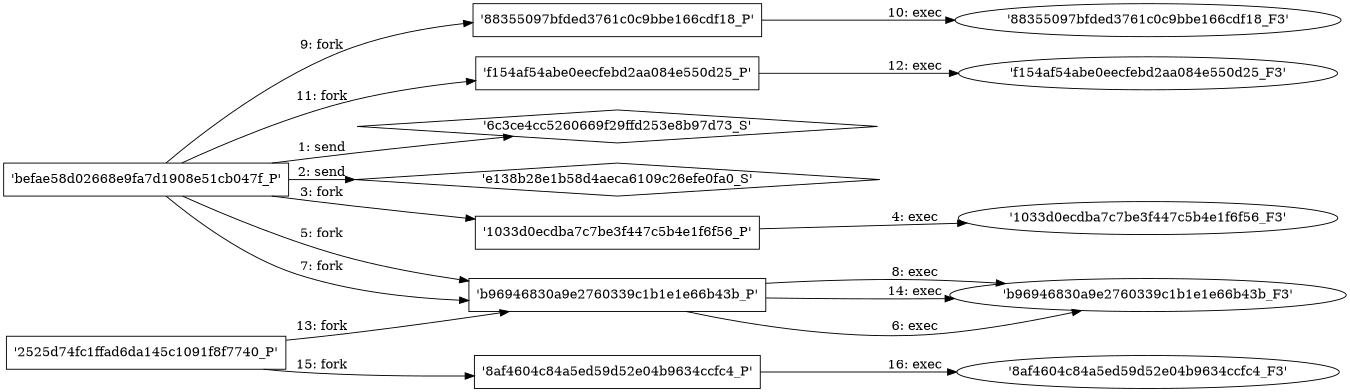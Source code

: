 digraph "D:\Learning\Paper\apt\基于CTI的攻击预警\Dataset\攻击图\ASGfromALLCTI\Vulnerability Spotlight Multiple vulnerabilities in ZTE MF971R LTE router.dot" {
rankdir="LR"
size="9"
fixedsize="false"
splines="true"
nodesep=0.3
ranksep=0
fontsize=10
overlap="scalexy"
engine= "neato"
	"'6c3ce4cc5260669f29ffd253e8b97d73_S'" [node_type=Socket shape=diamond]
	"'befae58d02668e9fa7d1908e51cb047f_P'" [node_type=Process shape=box]
	"'befae58d02668e9fa7d1908e51cb047f_P'" -> "'6c3ce4cc5260669f29ffd253e8b97d73_S'" [label="1: send"]
	"'e138b28e1b58d4aeca6109c26efe0fa0_S'" [node_type=Socket shape=diamond]
	"'befae58d02668e9fa7d1908e51cb047f_P'" [node_type=Process shape=box]
	"'befae58d02668e9fa7d1908e51cb047f_P'" -> "'e138b28e1b58d4aeca6109c26efe0fa0_S'" [label="2: send"]
	"'befae58d02668e9fa7d1908e51cb047f_P'" [node_type=Process shape=box]
	"'1033d0ecdba7c7be3f447c5b4e1f6f56_P'" [node_type=Process shape=box]
	"'befae58d02668e9fa7d1908e51cb047f_P'" -> "'1033d0ecdba7c7be3f447c5b4e1f6f56_P'" [label="3: fork"]
	"'1033d0ecdba7c7be3f447c5b4e1f6f56_P'" [node_type=Process shape=box]
	"'1033d0ecdba7c7be3f447c5b4e1f6f56_F3'" [node_type=File shape=ellipse]
	"'1033d0ecdba7c7be3f447c5b4e1f6f56_P'" -> "'1033d0ecdba7c7be3f447c5b4e1f6f56_F3'" [label="4: exec"]
	"'befae58d02668e9fa7d1908e51cb047f_P'" [node_type=Process shape=box]
	"'b96946830a9e2760339c1b1e1e66b43b_P'" [node_type=Process shape=box]
	"'befae58d02668e9fa7d1908e51cb047f_P'" -> "'b96946830a9e2760339c1b1e1e66b43b_P'" [label="5: fork"]
	"'b96946830a9e2760339c1b1e1e66b43b_P'" [node_type=Process shape=box]
	"'b96946830a9e2760339c1b1e1e66b43b_F3'" [node_type=File shape=ellipse]
	"'b96946830a9e2760339c1b1e1e66b43b_P'" -> "'b96946830a9e2760339c1b1e1e66b43b_F3'" [label="6: exec"]
	"'befae58d02668e9fa7d1908e51cb047f_P'" [node_type=Process shape=box]
	"'b96946830a9e2760339c1b1e1e66b43b_P'" [node_type=Process shape=box]
	"'befae58d02668e9fa7d1908e51cb047f_P'" -> "'b96946830a9e2760339c1b1e1e66b43b_P'" [label="7: fork"]
	"'b96946830a9e2760339c1b1e1e66b43b_P'" [node_type=Process shape=box]
	"'b96946830a9e2760339c1b1e1e66b43b_F3'" [node_type=File shape=ellipse]
	"'b96946830a9e2760339c1b1e1e66b43b_P'" -> "'b96946830a9e2760339c1b1e1e66b43b_F3'" [label="8: exec"]
	"'befae58d02668e9fa7d1908e51cb047f_P'" [node_type=Process shape=box]
	"'88355097bfded3761c0c9bbe166cdf18_P'" [node_type=Process shape=box]
	"'befae58d02668e9fa7d1908e51cb047f_P'" -> "'88355097bfded3761c0c9bbe166cdf18_P'" [label="9: fork"]
	"'88355097bfded3761c0c9bbe166cdf18_P'" [node_type=Process shape=box]
	"'88355097bfded3761c0c9bbe166cdf18_F3'" [node_type=File shape=ellipse]
	"'88355097bfded3761c0c9bbe166cdf18_P'" -> "'88355097bfded3761c0c9bbe166cdf18_F3'" [label="10: exec"]
	"'befae58d02668e9fa7d1908e51cb047f_P'" [node_type=Process shape=box]
	"'f154af54abe0eecfebd2aa084e550d25_P'" [node_type=Process shape=box]
	"'befae58d02668e9fa7d1908e51cb047f_P'" -> "'f154af54abe0eecfebd2aa084e550d25_P'" [label="11: fork"]
	"'f154af54abe0eecfebd2aa084e550d25_P'" [node_type=Process shape=box]
	"'f154af54abe0eecfebd2aa084e550d25_F3'" [node_type=File shape=ellipse]
	"'f154af54abe0eecfebd2aa084e550d25_P'" -> "'f154af54abe0eecfebd2aa084e550d25_F3'" [label="12: exec"]
	"'2525d74fc1ffad6da145c1091f8f7740_P'" [node_type=Process shape=box]
	"'b96946830a9e2760339c1b1e1e66b43b_P'" [node_type=Process shape=box]
	"'2525d74fc1ffad6da145c1091f8f7740_P'" -> "'b96946830a9e2760339c1b1e1e66b43b_P'" [label="13: fork"]
	"'b96946830a9e2760339c1b1e1e66b43b_P'" [node_type=Process shape=box]
	"'b96946830a9e2760339c1b1e1e66b43b_F3'" [node_type=File shape=ellipse]
	"'b96946830a9e2760339c1b1e1e66b43b_P'" -> "'b96946830a9e2760339c1b1e1e66b43b_F3'" [label="14: exec"]
	"'2525d74fc1ffad6da145c1091f8f7740_P'" [node_type=Process shape=box]
	"'8af4604c84a5ed59d52e04b9634ccfc4_P'" [node_type=Process shape=box]
	"'2525d74fc1ffad6da145c1091f8f7740_P'" -> "'8af4604c84a5ed59d52e04b9634ccfc4_P'" [label="15: fork"]
	"'8af4604c84a5ed59d52e04b9634ccfc4_P'" [node_type=Process shape=box]
	"'8af4604c84a5ed59d52e04b9634ccfc4_F3'" [node_type=File shape=ellipse]
	"'8af4604c84a5ed59d52e04b9634ccfc4_P'" -> "'8af4604c84a5ed59d52e04b9634ccfc4_F3'" [label="16: exec"]
}
